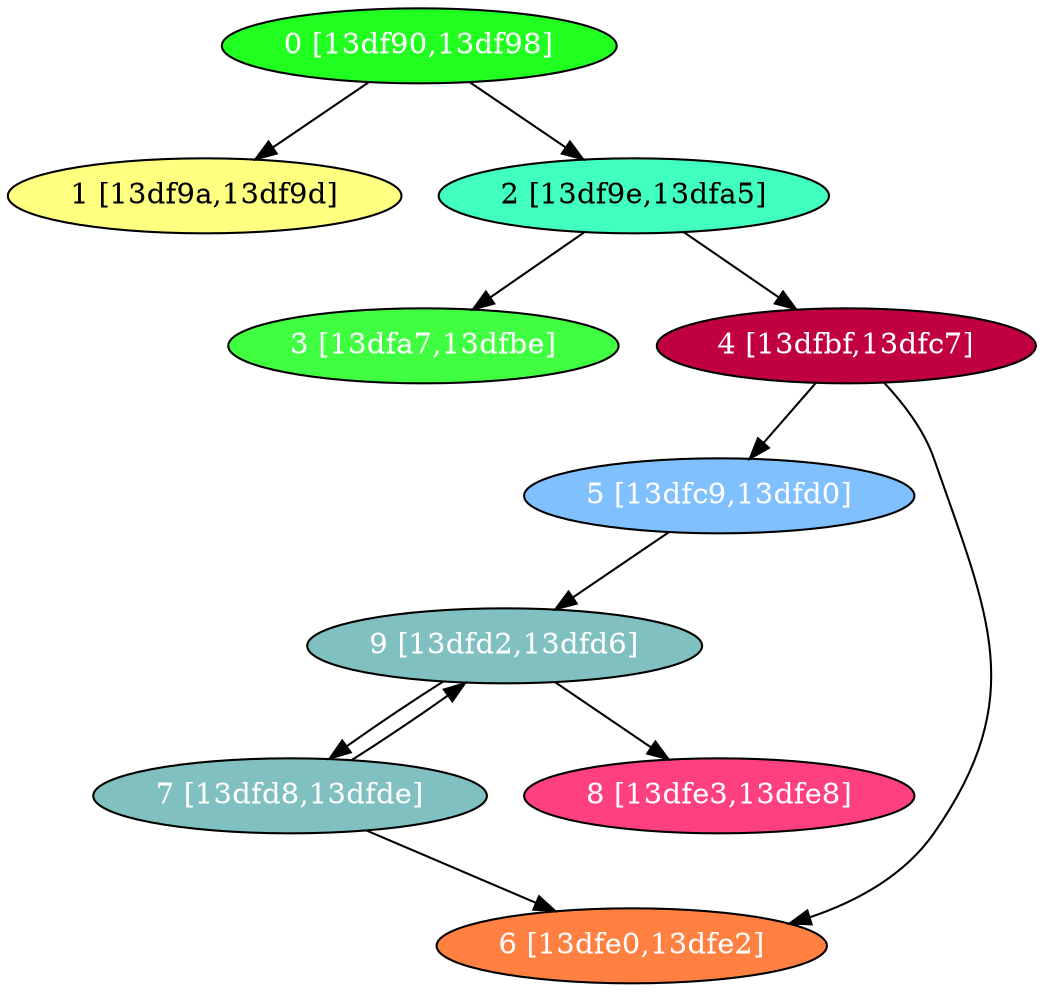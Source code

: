diGraph libnss3{
	libnss3_0  [style=filled fillcolor="#20FF20" fontcolor="#ffffff" shape=oval label="0 [13df90,13df98]"]
	libnss3_1  [style=filled fillcolor="#FFFF80" fontcolor="#000000" shape=oval label="1 [13df9a,13df9d]"]
	libnss3_2  [style=filled fillcolor="#40FFC0" fontcolor="#000000" shape=oval label="2 [13df9e,13dfa5]"]
	libnss3_3  [style=filled fillcolor="#40FF40" fontcolor="#ffffff" shape=oval label="3 [13dfa7,13dfbe]"]
	libnss3_4  [style=filled fillcolor="#C00040" fontcolor="#ffffff" shape=oval label="4 [13dfbf,13dfc7]"]
	libnss3_5  [style=filled fillcolor="#80C0FF" fontcolor="#ffffff" shape=oval label="5 [13dfc9,13dfd0]"]
	libnss3_6  [style=filled fillcolor="#FF8040" fontcolor="#ffffff" shape=oval label="6 [13dfe0,13dfe2]"]
	libnss3_7  [style=filled fillcolor="#80C0C0" fontcolor="#ffffff" shape=oval label="7 [13dfd8,13dfde]"]
	libnss3_8  [style=filled fillcolor="#FF4080" fontcolor="#ffffff" shape=oval label="8 [13dfe3,13dfe8]"]
	libnss3_9  [style=filled fillcolor="#80C0C0" fontcolor="#ffffff" shape=oval label="9 [13dfd2,13dfd6]"]

	libnss3_0 -> libnss3_1
	libnss3_0 -> libnss3_2
	libnss3_2 -> libnss3_3
	libnss3_2 -> libnss3_4
	libnss3_4 -> libnss3_5
	libnss3_4 -> libnss3_6
	libnss3_5 -> libnss3_9
	libnss3_7 -> libnss3_6
	libnss3_7 -> libnss3_9
	libnss3_9 -> libnss3_7
	libnss3_9 -> libnss3_8
}